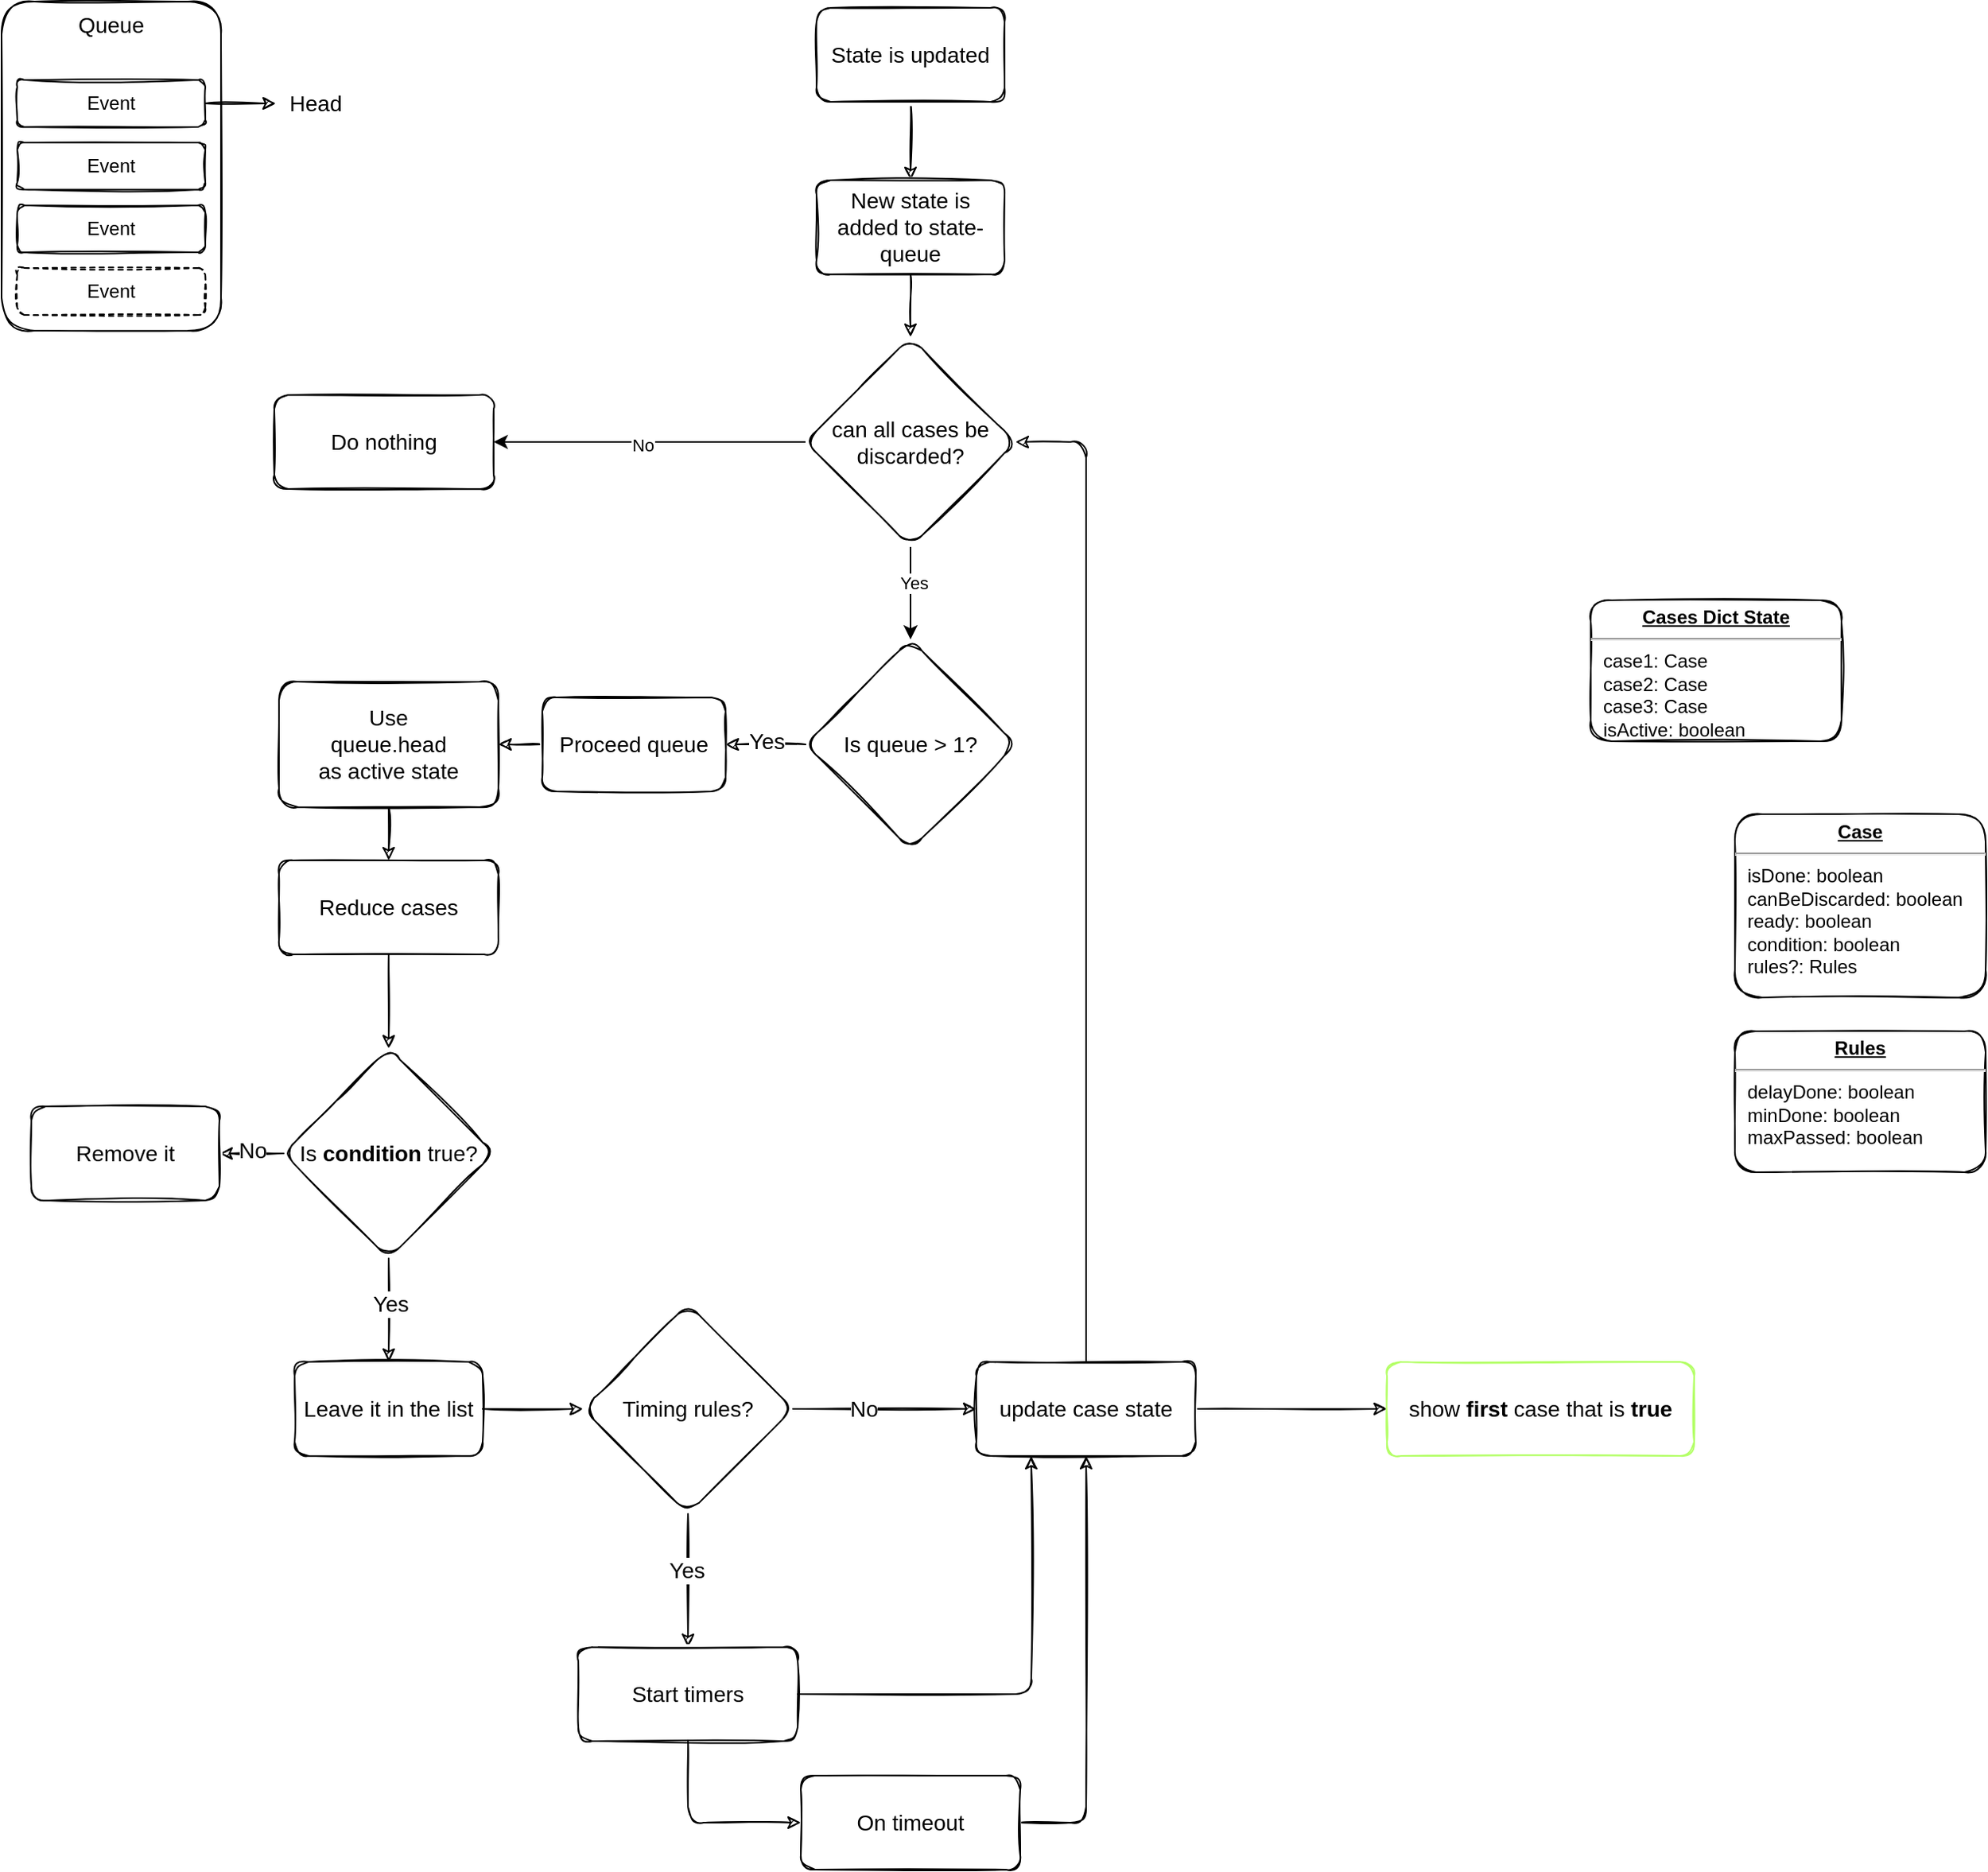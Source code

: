<mxfile version="17.2.5" type="github">
  <diagram id="zXp9NhQULZehnwpH-88v" name="Page-1">
    <mxGraphModel dx="1871" dy="1128" grid="0" gridSize="10" guides="1" tooltips="1" connect="1" arrows="1" fold="1" page="0" pageScale="1" pageWidth="827" pageHeight="1169" math="0" shadow="0">
      <root>
        <mxCell id="0" />
        <mxCell id="1" parent="0" />
        <mxCell id="SMxfg-2j2kAWViDGQooX-12" style="edgeStyle=orthogonalEdgeStyle;rounded=1;orthogonalLoop=1;jettySize=auto;html=1;exitX=0.5;exitY=1;exitDx=0;exitDy=0;entryX=0.5;entryY=0;entryDx=0;entryDy=0;fontSize=14;sketch=1;" parent="1" source="SMxfg-2j2kAWViDGQooX-10" target="SMxfg-2j2kAWViDGQooX-11" edge="1">
          <mxGeometry relative="1" as="geometry" />
        </mxCell>
        <mxCell id="SMxfg-2j2kAWViDGQooX-10" value="State is updated" style="rounded=1;whiteSpace=wrap;html=1;fontSize=14;sketch=1;" parent="1" vertex="1">
          <mxGeometry x="414" y="97" width="120" height="60" as="geometry" />
        </mxCell>
        <mxCell id="SMxfg-2j2kAWViDGQooX-15" style="edgeStyle=orthogonalEdgeStyle;rounded=1;orthogonalLoop=1;jettySize=auto;html=1;exitX=0.5;exitY=1;exitDx=0;exitDy=0;entryX=0.5;entryY=0;entryDx=0;entryDy=0;fontSize=14;sketch=1;" parent="1" source="SMxfg-2j2kAWViDGQooX-11" target="SMxfg-2j2kAWViDGQooX-14" edge="1">
          <mxGeometry relative="1" as="geometry" />
        </mxCell>
        <mxCell id="SMxfg-2j2kAWViDGQooX-11" value="New state is added to state-queue" style="rounded=1;whiteSpace=wrap;html=1;fontSize=14;sketch=1;" parent="1" vertex="1">
          <mxGeometry x="414" y="207" width="120" height="60" as="geometry" />
        </mxCell>
        <mxCell id="NSZcI9Y6XLMuk8b_iuji-2" style="edgeStyle=orthogonalEdgeStyle;rounded=0;orthogonalLoop=1;jettySize=auto;html=1;exitX=0.5;exitY=1;exitDx=0;exitDy=0;entryX=0.5;entryY=0;entryDx=0;entryDy=0;" edge="1" parent="1" source="SMxfg-2j2kAWViDGQooX-14" target="SMxfg-2j2kAWViDGQooX-68">
          <mxGeometry relative="1" as="geometry" />
        </mxCell>
        <mxCell id="NSZcI9Y6XLMuk8b_iuji-4" value="Yes" style="edgeLabel;html=1;align=center;verticalAlign=middle;resizable=0;points=[];" vertex="1" connectable="0" parent="NSZcI9Y6XLMuk8b_iuji-2">
          <mxGeometry x="-0.222" y="2" relative="1" as="geometry">
            <mxPoint as="offset" />
          </mxGeometry>
        </mxCell>
        <mxCell id="NSZcI9Y6XLMuk8b_iuji-7" style="edgeStyle=orthogonalEdgeStyle;rounded=0;orthogonalLoop=1;jettySize=auto;html=1;exitX=0;exitY=0.5;exitDx=0;exitDy=0;entryX=1;entryY=0.5;entryDx=0;entryDy=0;" edge="1" parent="1" source="SMxfg-2j2kAWViDGQooX-14" target="NSZcI9Y6XLMuk8b_iuji-6">
          <mxGeometry relative="1" as="geometry" />
        </mxCell>
        <mxCell id="NSZcI9Y6XLMuk8b_iuji-8" value="No" style="edgeLabel;html=1;align=center;verticalAlign=middle;resizable=0;points=[];" vertex="1" connectable="0" parent="NSZcI9Y6XLMuk8b_iuji-7">
          <mxGeometry x="0.045" y="2" relative="1" as="geometry">
            <mxPoint as="offset" />
          </mxGeometry>
        </mxCell>
        <mxCell id="SMxfg-2j2kAWViDGQooX-14" value="can all cases be&lt;br&gt;discarded?" style="rhombus;whiteSpace=wrap;html=1;fontSize=14;rounded=1;sketch=1;" parent="1" vertex="1">
          <mxGeometry x="407" y="307" width="134" height="134" as="geometry" />
        </mxCell>
        <mxCell id="SMxfg-2j2kAWViDGQooX-29" style="edgeStyle=orthogonalEdgeStyle;rounded=1;orthogonalLoop=1;jettySize=auto;html=1;exitX=0.5;exitY=1;exitDx=0;exitDy=0;entryX=0.5;entryY=0;entryDx=0;entryDy=0;fontSize=14;sketch=1;" parent="1" source="SMxfg-2j2kAWViDGQooX-18" target="SMxfg-2j2kAWViDGQooX-21" edge="1">
          <mxGeometry relative="1" as="geometry" />
        </mxCell>
        <mxCell id="SMxfg-2j2kAWViDGQooX-18" value="Use&lt;br&gt;queue.head&lt;br&gt;as active state" style="rounded=1;whiteSpace=wrap;html=1;fontSize=14;sketch=1;" parent="1" vertex="1">
          <mxGeometry x="71" y="527" width="140" height="80" as="geometry" />
        </mxCell>
        <mxCell id="SMxfg-2j2kAWViDGQooX-34" style="edgeStyle=orthogonalEdgeStyle;rounded=1;orthogonalLoop=1;jettySize=auto;html=1;exitX=0.5;exitY=1;exitDx=0;exitDy=0;entryX=0.5;entryY=0;entryDx=0;entryDy=0;fontSize=14;sketch=1;" parent="1" source="SMxfg-2j2kAWViDGQooX-21" target="SMxfg-2j2kAWViDGQooX-33" edge="1">
          <mxGeometry relative="1" as="geometry" />
        </mxCell>
        <mxCell id="SMxfg-2j2kAWViDGQooX-21" value="Reduce cases" style="rounded=1;whiteSpace=wrap;html=1;fontSize=14;sketch=1;" parent="1" vertex="1">
          <mxGeometry x="71" y="641" width="140" height="60" as="geometry" />
        </mxCell>
        <mxCell id="SMxfg-2j2kAWViDGQooX-24" value="" style="group;dashed=1;rounded=1;sketch=1;" parent="1" vertex="1" connectable="0">
          <mxGeometry x="-106" y="93" width="140" height="210" as="geometry" />
        </mxCell>
        <mxCell id="SMxfg-2j2kAWViDGQooX-8" value="Queue" style="rounded=1;whiteSpace=wrap;html=1;verticalAlign=top;fontStyle=0;fontSize=14;sketch=1;" parent="SMxfg-2j2kAWViDGQooX-24" vertex="1">
          <mxGeometry width="140" height="210" as="geometry" />
        </mxCell>
        <mxCell id="SMxfg-2j2kAWViDGQooX-1" value="Event" style="rounded=1;whiteSpace=wrap;html=1;sketch=1;" parent="SMxfg-2j2kAWViDGQooX-24" vertex="1">
          <mxGeometry x="10" y="50" width="120" height="30" as="geometry" />
        </mxCell>
        <mxCell id="SMxfg-2j2kAWViDGQooX-2" value="Event" style="rounded=1;whiteSpace=wrap;html=1;sketch=1;" parent="SMxfg-2j2kAWViDGQooX-24" vertex="1">
          <mxGeometry x="10" y="90" width="120" height="30" as="geometry" />
        </mxCell>
        <mxCell id="SMxfg-2j2kAWViDGQooX-5" value="Event" style="rounded=1;whiteSpace=wrap;html=1;sketch=1;" parent="SMxfg-2j2kAWViDGQooX-24" vertex="1">
          <mxGeometry x="10" y="130" width="120" height="30" as="geometry" />
        </mxCell>
        <mxCell id="SMxfg-2j2kAWViDGQooX-6" value="Event" style="rounded=1;whiteSpace=wrap;html=1;dashed=1;sketch=1;" parent="SMxfg-2j2kAWViDGQooX-24" vertex="1">
          <mxGeometry x="10" y="170" width="120" height="30" as="geometry" />
        </mxCell>
        <mxCell id="SMxfg-2j2kAWViDGQooX-28" value="&lt;p style=&quot;margin: 0px ; margin-top: 4px ; text-align: center ; text-decoration: underline&quot;&gt;&lt;b&gt;Cases Dict State&lt;/b&gt;&lt;/p&gt;&lt;hr&gt;&lt;p style=&quot;margin: 0px ; margin-left: 8px&quot;&gt;case1: Case&lt;br&gt;case2: Case&lt;br&gt;case3: Case&lt;/p&gt;&lt;p style=&quot;margin: 0px ; margin-left: 8px&quot;&gt;isActive: boolean&lt;/p&gt;" style="verticalAlign=top;align=left;overflow=fill;fontSize=12;fontFamily=Helvetica;html=1;rounded=1;sketch=1;" parent="1" vertex="1">
          <mxGeometry x="908" y="475" width="160" height="90" as="geometry" />
        </mxCell>
        <mxCell id="SMxfg-2j2kAWViDGQooX-30" value="&lt;p style=&quot;margin: 0px ; margin-top: 4px ; text-align: center ; text-decoration: underline&quot;&gt;&lt;b&gt;Case&lt;/b&gt;&lt;/p&gt;&lt;hr&gt;&lt;p style=&quot;margin: 0px ; margin-left: 8px&quot;&gt;isDone: boolean&lt;br&gt;canBeDiscarded: boolean&lt;br&gt;&lt;/p&gt;&lt;p style=&quot;margin: 0px ; margin-left: 8px&quot;&gt;ready: boolean&lt;/p&gt;&lt;p style=&quot;margin: 0px ; margin-left: 8px&quot;&gt;condition: boolean&lt;/p&gt;&lt;p style=&quot;margin: 0px ; margin-left: 8px&quot;&gt;rules?: Rules&lt;/p&gt;" style="verticalAlign=top;align=left;overflow=fill;fontSize=12;fontFamily=Helvetica;html=1;rounded=1;sketch=1;" parent="1" vertex="1">
          <mxGeometry x="1000" y="611.5" width="160" height="117" as="geometry" />
        </mxCell>
        <mxCell id="SMxfg-2j2kAWViDGQooX-31" value="&lt;p style=&quot;margin: 0px ; margin-top: 4px ; text-align: center ; text-decoration: underline&quot;&gt;&lt;b&gt;Rules&lt;/b&gt;&lt;/p&gt;&lt;hr&gt;&lt;p style=&quot;margin: 0px ; margin-left: 8px&quot;&gt;delayDone: boolean&lt;br&gt;minDone: boolean&lt;br&gt;&lt;/p&gt;&lt;p style=&quot;margin: 0px ; margin-left: 8px&quot;&gt;maxPassed: boolean&lt;/p&gt;" style="verticalAlign=top;align=left;overflow=fill;fontSize=12;fontFamily=Helvetica;html=1;rounded=1;sketch=1;" parent="1" vertex="1">
          <mxGeometry x="1000" y="750" width="160" height="90" as="geometry" />
        </mxCell>
        <mxCell id="SMxfg-2j2kAWViDGQooX-44" style="edgeStyle=orthogonalEdgeStyle;rounded=1;orthogonalLoop=1;jettySize=auto;html=1;exitX=0;exitY=0.5;exitDx=0;exitDy=0;entryX=1;entryY=0.5;entryDx=0;entryDy=0;fontSize=14;sketch=1;" parent="1" source="SMxfg-2j2kAWViDGQooX-33" target="SMxfg-2j2kAWViDGQooX-43" edge="1">
          <mxGeometry relative="1" as="geometry">
            <mxPoint x="-144" y="828" as="targetPoint" />
          </mxGeometry>
        </mxCell>
        <mxCell id="SMxfg-2j2kAWViDGQooX-45" value="No" style="edgeLabel;html=1;align=center;verticalAlign=middle;resizable=0;points=[];fontSize=14;rounded=1;sketch=1;" parent="SMxfg-2j2kAWViDGQooX-44" vertex="1" connectable="0">
          <mxGeometry x="-0.015" y="-2" relative="1" as="geometry">
            <mxPoint as="offset" />
          </mxGeometry>
        </mxCell>
        <mxCell id="SMxfg-2j2kAWViDGQooX-47" style="edgeStyle=orthogonalEdgeStyle;rounded=1;orthogonalLoop=1;jettySize=auto;html=1;exitX=0.5;exitY=1;exitDx=0;exitDy=0;entryX=0.5;entryY=0;entryDx=0;entryDy=0;fontSize=14;sketch=1;" parent="1" source="SMxfg-2j2kAWViDGQooX-33" target="SMxfg-2j2kAWViDGQooX-48" edge="1">
          <mxGeometry relative="1" as="geometry">
            <mxPoint x="141" y="941" as="targetPoint" />
          </mxGeometry>
        </mxCell>
        <mxCell id="SMxfg-2j2kAWViDGQooX-50" value="Yes" style="edgeLabel;html=1;align=center;verticalAlign=middle;resizable=0;points=[];fontSize=14;rounded=1;sketch=1;" parent="SMxfg-2j2kAWViDGQooX-47" vertex="1" connectable="0">
          <mxGeometry x="-0.126" y="1" relative="1" as="geometry">
            <mxPoint as="offset" />
          </mxGeometry>
        </mxCell>
        <mxCell id="SMxfg-2j2kAWViDGQooX-33" value="Is &lt;b&gt;condition&lt;/b&gt; true?" style="rhombus;whiteSpace=wrap;html=1;fontSize=14;rounded=1;sketch=1;" parent="1" vertex="1">
          <mxGeometry x="74" y="761" width="134" height="134" as="geometry" />
        </mxCell>
        <mxCell id="SMxfg-2j2kAWViDGQooX-37" value="Head" style="text;html=1;align=center;verticalAlign=middle;resizable=0;points=[];autosize=1;strokeColor=none;fillColor=none;fontSize=14;rounded=1;sketch=1;" parent="1" vertex="1">
          <mxGeometry x="69" y="148" width="50" height="20" as="geometry" />
        </mxCell>
        <mxCell id="SMxfg-2j2kAWViDGQooX-39" style="edgeStyle=orthogonalEdgeStyle;rounded=1;orthogonalLoop=1;jettySize=auto;html=1;exitX=1;exitY=0.5;exitDx=0;exitDy=0;fontSize=14;sketch=1;" parent="1" source="SMxfg-2j2kAWViDGQooX-1" target="SMxfg-2j2kAWViDGQooX-37" edge="1">
          <mxGeometry relative="1" as="geometry" />
        </mxCell>
        <mxCell id="SMxfg-2j2kAWViDGQooX-43" value="Remove it" style="rounded=1;whiteSpace=wrap;html=1;fontSize=14;sketch=1;" parent="1" vertex="1">
          <mxGeometry x="-87" y="798" width="120" height="60" as="geometry" />
        </mxCell>
        <mxCell id="SMxfg-2j2kAWViDGQooX-52" style="edgeStyle=orthogonalEdgeStyle;rounded=1;orthogonalLoop=1;jettySize=auto;html=1;exitX=1;exitY=0.5;exitDx=0;exitDy=0;entryX=0;entryY=0.5;entryDx=0;entryDy=0;fontSize=14;sketch=1;" parent="1" source="SMxfg-2j2kAWViDGQooX-48" target="SMxfg-2j2kAWViDGQooX-51" edge="1">
          <mxGeometry relative="1" as="geometry" />
        </mxCell>
        <mxCell id="SMxfg-2j2kAWViDGQooX-48" value="Leave it in the list" style="rounded=1;whiteSpace=wrap;html=1;fontSize=14;sketch=1;" parent="1" vertex="1">
          <mxGeometry x="81" y="961" width="120" height="60" as="geometry" />
        </mxCell>
        <mxCell id="SMxfg-2j2kAWViDGQooX-54" style="edgeStyle=orthogonalEdgeStyle;rounded=1;orthogonalLoop=1;jettySize=auto;html=1;exitX=0.5;exitY=1;exitDx=0;exitDy=0;entryX=0.5;entryY=0;entryDx=0;entryDy=0;fontSize=14;sketch=1;" parent="1" source="SMxfg-2j2kAWViDGQooX-51" target="SMxfg-2j2kAWViDGQooX-53" edge="1">
          <mxGeometry relative="1" as="geometry" />
        </mxCell>
        <mxCell id="SMxfg-2j2kAWViDGQooX-55" value="Yes" style="edgeLabel;html=1;align=center;verticalAlign=middle;resizable=0;points=[];fontSize=14;rounded=1;sketch=1;" parent="SMxfg-2j2kAWViDGQooX-54" vertex="1" connectable="0">
          <mxGeometry x="-0.162" y="-1" relative="1" as="geometry">
            <mxPoint as="offset" />
          </mxGeometry>
        </mxCell>
        <mxCell id="SMxfg-2j2kAWViDGQooX-61" style="edgeStyle=orthogonalEdgeStyle;rounded=1;orthogonalLoop=1;jettySize=auto;html=1;exitX=1;exitY=0.5;exitDx=0;exitDy=0;entryX=0;entryY=0.5;entryDx=0;entryDy=0;fontSize=14;sketch=1;" parent="1" source="SMxfg-2j2kAWViDGQooX-51" target="SMxfg-2j2kAWViDGQooX-56" edge="1">
          <mxGeometry relative="1" as="geometry" />
        </mxCell>
        <mxCell id="SMxfg-2j2kAWViDGQooX-64" value="No" style="edgeLabel;html=1;align=center;verticalAlign=middle;resizable=0;points=[];fontSize=14;rounded=1;sketch=1;" parent="SMxfg-2j2kAWViDGQooX-61" vertex="1" connectable="0">
          <mxGeometry x="-0.239" relative="1" as="geometry">
            <mxPoint as="offset" />
          </mxGeometry>
        </mxCell>
        <mxCell id="SMxfg-2j2kAWViDGQooX-51" value="Timing rules?" style="rhombus;whiteSpace=wrap;html=1;fontSize=14;rounded=1;sketch=1;" parent="1" vertex="1">
          <mxGeometry x="265" y="924" width="134" height="134" as="geometry" />
        </mxCell>
        <mxCell id="SMxfg-2j2kAWViDGQooX-58" style="edgeStyle=orthogonalEdgeStyle;rounded=1;orthogonalLoop=1;jettySize=auto;html=1;exitX=0.5;exitY=1;exitDx=0;exitDy=0;entryX=0;entryY=0.5;entryDx=0;entryDy=0;fontSize=14;sketch=1;" parent="1" source="SMxfg-2j2kAWViDGQooX-53" target="SMxfg-2j2kAWViDGQooX-57" edge="1">
          <mxGeometry relative="1" as="geometry" />
        </mxCell>
        <mxCell id="SMxfg-2j2kAWViDGQooX-60" style="edgeStyle=orthogonalEdgeStyle;rounded=1;orthogonalLoop=1;jettySize=auto;html=1;exitX=1;exitY=0.5;exitDx=0;exitDy=0;fontSize=14;sketch=1;entryX=0.25;entryY=1;entryDx=0;entryDy=0;" parent="1" source="SMxfg-2j2kAWViDGQooX-53" edge="1" target="SMxfg-2j2kAWViDGQooX-56">
          <mxGeometry relative="1" as="geometry">
            <mxPoint x="700.0" y="1170" as="targetPoint" />
          </mxGeometry>
        </mxCell>
        <mxCell id="SMxfg-2j2kAWViDGQooX-53" value="Start timers" style="rounded=1;whiteSpace=wrap;html=1;fontSize=14;sketch=1;" parent="1" vertex="1">
          <mxGeometry x="262" y="1143" width="140" height="60" as="geometry" />
        </mxCell>
        <mxCell id="SMxfg-2j2kAWViDGQooX-65" style="edgeStyle=orthogonalEdgeStyle;rounded=1;orthogonalLoop=1;jettySize=auto;html=1;exitX=1;exitY=0.5;exitDx=0;exitDy=0;entryX=0;entryY=0.5;entryDx=0;entryDy=0;fontSize=14;sketch=1;" parent="1" source="SMxfg-2j2kAWViDGQooX-56" target="SMxfg-2j2kAWViDGQooX-62" edge="1">
          <mxGeometry relative="1" as="geometry" />
        </mxCell>
        <mxCell id="SMxfg-2j2kAWViDGQooX-67" style="edgeStyle=orthogonalEdgeStyle;rounded=1;orthogonalLoop=1;jettySize=auto;html=1;exitX=0.5;exitY=0;exitDx=0;exitDy=0;entryX=1;entryY=0.5;entryDx=0;entryDy=0;fontSize=14;sketch=1;" parent="1" source="SMxfg-2j2kAWViDGQooX-56" target="SMxfg-2j2kAWViDGQooX-14" edge="1">
          <mxGeometry relative="1" as="geometry">
            <mxPoint x="575" y="1068" as="targetPoint" />
          </mxGeometry>
        </mxCell>
        <mxCell id="SMxfg-2j2kAWViDGQooX-56" value="update case state" style="rounded=1;whiteSpace=wrap;html=1;fontSize=14;sketch=1;" parent="1" vertex="1">
          <mxGeometry x="516" y="961" width="140" height="60" as="geometry" />
        </mxCell>
        <mxCell id="SMxfg-2j2kAWViDGQooX-59" style="edgeStyle=orthogonalEdgeStyle;rounded=1;orthogonalLoop=1;jettySize=auto;html=1;exitX=1;exitY=0.5;exitDx=0;exitDy=0;entryX=0.5;entryY=1;entryDx=0;entryDy=0;fontSize=14;sketch=1;" parent="1" source="SMxfg-2j2kAWViDGQooX-57" target="SMxfg-2j2kAWViDGQooX-56" edge="1">
          <mxGeometry relative="1" as="geometry" />
        </mxCell>
        <mxCell id="SMxfg-2j2kAWViDGQooX-57" value="On timeout" style="rounded=1;whiteSpace=wrap;html=1;fontSize=14;sketch=1;" parent="1" vertex="1">
          <mxGeometry x="404" y="1225" width="140" height="60" as="geometry" />
        </mxCell>
        <mxCell id="SMxfg-2j2kAWViDGQooX-62" value="show &lt;b&gt;first&lt;/b&gt; case that is &lt;b&gt;true&lt;/b&gt;" style="rounded=1;whiteSpace=wrap;html=1;fontSize=14;sketch=1;strokeColor=#B3FF66;" parent="1" vertex="1">
          <mxGeometry x="778" y="961" width="196" height="60" as="geometry" />
        </mxCell>
        <mxCell id="SMxfg-2j2kAWViDGQooX-71" style="edgeStyle=orthogonalEdgeStyle;rounded=1;orthogonalLoop=1;jettySize=auto;html=1;exitX=0;exitY=0.5;exitDx=0;exitDy=0;entryX=1;entryY=0.5;entryDx=0;entryDy=0;fontSize=14;sketch=1;" parent="1" source="SMxfg-2j2kAWViDGQooX-68" target="SMxfg-2j2kAWViDGQooX-78" edge="1">
          <mxGeometry relative="1" as="geometry" />
        </mxCell>
        <mxCell id="SMxfg-2j2kAWViDGQooX-72" value="Yes" style="edgeLabel;html=1;align=center;verticalAlign=middle;resizable=0;points=[];fontSize=14;rounded=1;sketch=1;" parent="SMxfg-2j2kAWViDGQooX-71" vertex="1" connectable="0">
          <mxGeometry x="-0.005" y="-2" relative="1" as="geometry">
            <mxPoint as="offset" />
          </mxGeometry>
        </mxCell>
        <mxCell id="SMxfg-2j2kAWViDGQooX-68" value="Is queue &amp;gt; 1?" style="rhombus;whiteSpace=wrap;html=1;fontSize=14;rounded=1;sketch=1;" parent="1" vertex="1">
          <mxGeometry x="407" y="500" width="134" height="134" as="geometry" />
        </mxCell>
        <mxCell id="SMxfg-2j2kAWViDGQooX-81" style="edgeStyle=orthogonalEdgeStyle;rounded=1;orthogonalLoop=1;jettySize=auto;html=1;exitX=0;exitY=0.5;exitDx=0;exitDy=0;entryX=1;entryY=0.5;entryDx=0;entryDy=0;fontSize=14;sketch=1;" parent="1" source="SMxfg-2j2kAWViDGQooX-78" target="SMxfg-2j2kAWViDGQooX-18" edge="1">
          <mxGeometry relative="1" as="geometry" />
        </mxCell>
        <mxCell id="SMxfg-2j2kAWViDGQooX-78" value="Proceed queue" style="rounded=1;whiteSpace=wrap;html=1;fontSize=14;sketch=1;" parent="1" vertex="1">
          <mxGeometry x="239" y="537" width="117" height="60" as="geometry" />
        </mxCell>
        <mxCell id="NSZcI9Y6XLMuk8b_iuji-6" value="Do nothing" style="rounded=1;whiteSpace=wrap;html=1;fontSize=14;sketch=1;" vertex="1" parent="1">
          <mxGeometry x="68" y="344" width="140" height="60" as="geometry" />
        </mxCell>
      </root>
    </mxGraphModel>
  </diagram>
</mxfile>
